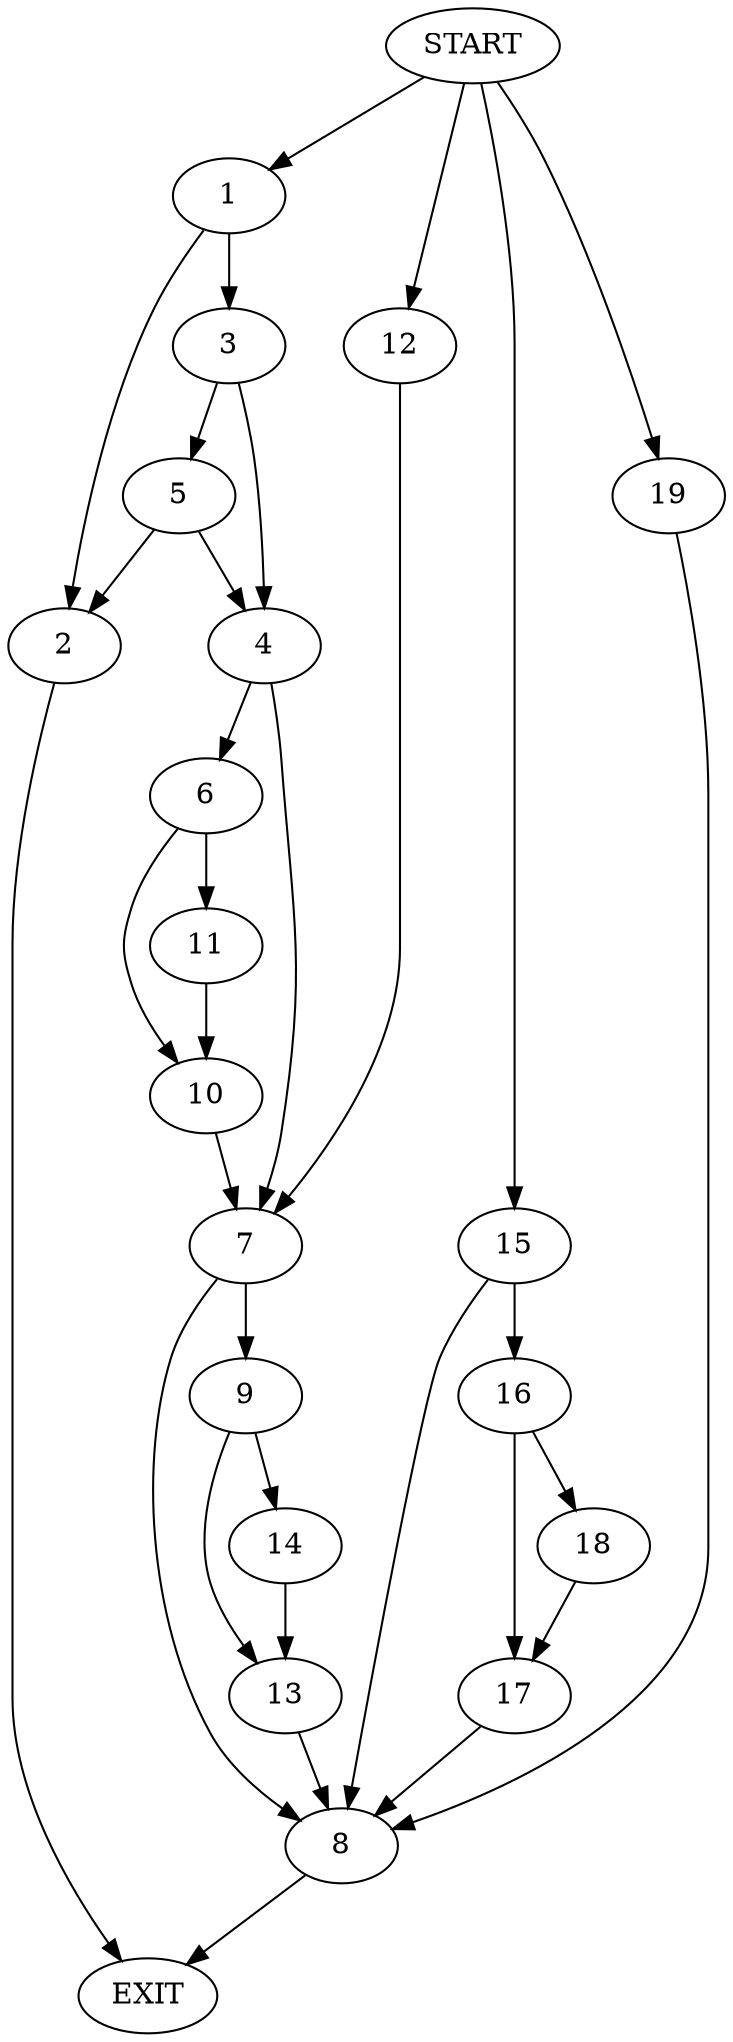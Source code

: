 digraph {
0 [label="START"]
20 [label="EXIT"]
0 -> 1
1 -> 2
1 -> 3
3 -> 4
3 -> 5
2 -> 20
5 -> 2
5 -> 4
4 -> 6
4 -> 7
7 -> 8
7 -> 9
6 -> 10
6 -> 11
10 -> 7
11 -> 10
0 -> 12
12 -> 7
8 -> 20
9 -> 13
9 -> 14
13 -> 8
14 -> 13
0 -> 15
15 -> 8
15 -> 16
16 -> 17
16 -> 18
17 -> 8
18 -> 17
0 -> 19
19 -> 8
}
